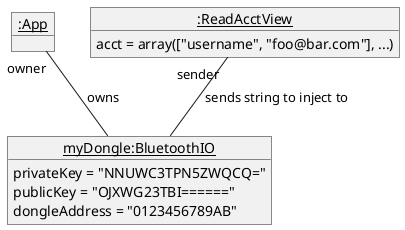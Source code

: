 @startuml

object "<u>:App" as o1
object "<u>myDongle:BluetoothIO" as o2
object "<u>:ReadAcctView" as o3

o2 : privateKey = "NNUWC3TPN5ZWQCQ="
o2 : publicKey = "OJXWG23TBI======"
o2 : dongleAddress = "0123456789AB"

o3 : acct = array(["username", "foo@bar.com"], ...)

o1 "owner" -- o2 : owns
o3 "sender" -- o2 : sends string to inject to
'o1 "user \n interface" -- o2 : has reference to
'o2 "owner" -- o3 : stores
'o3 "parent" -- o4 : owns

@enduml
